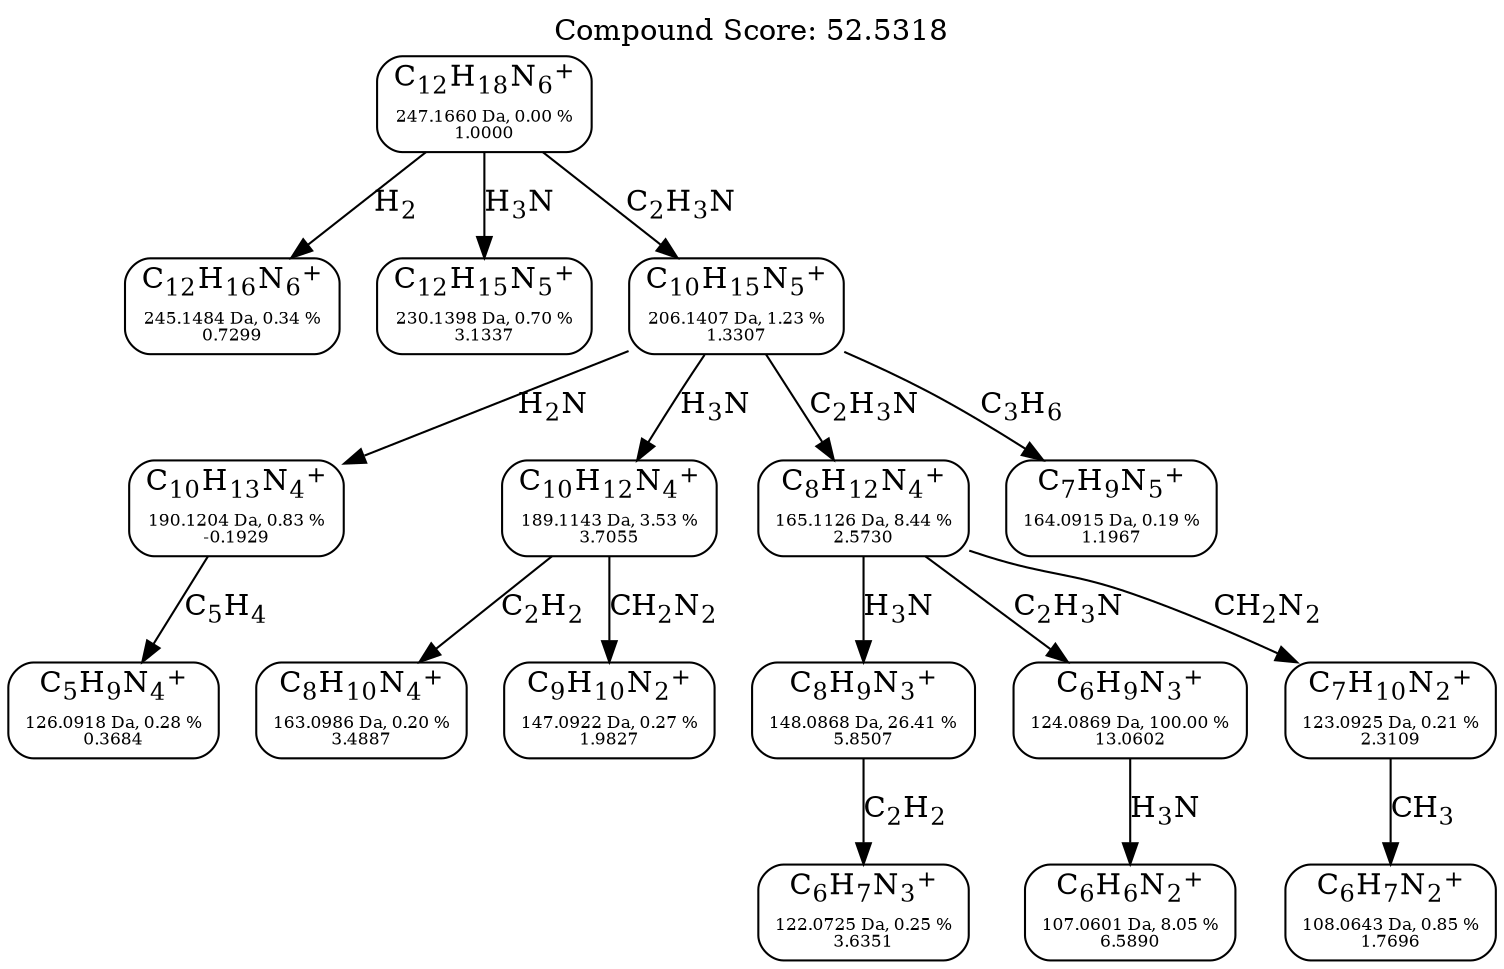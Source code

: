 strict digraph {
	node [shape=rect,style=rounded];
	labelloc="t";
	label="Compound Score: 52.5318";
	C12H19N6 [label=<C<SUB>12</SUB>H<SUB>18</SUB>N<SUB>6</SUB><SUP>+</SUP><FONT POINT-SIZE="8"><BR /> <BR />247.1660 Da, 0.00 %<BR />1.0000</FONT>>];
	C12H17N6 [label=<C<SUB>12</SUB>H<SUB>16</SUB>N<SUB>6</SUB><SUP>+</SUP><FONT POINT-SIZE="8"><BR /> <BR />245.1484 Da, 0.34 %<BR />0.7299</FONT>>];
	C12H16N5 [label=<C<SUB>12</SUB>H<SUB>15</SUB>N<SUB>5</SUB><SUP>+</SUP><FONT POINT-SIZE="8"><BR /> <BR />230.1398 Da, 0.70 %<BR />3.1337</FONT>>];
	C10H16N5 [label=<C<SUB>10</SUB>H<SUB>15</SUB>N<SUB>5</SUB><SUP>+</SUP><FONT POINT-SIZE="8"><BR /> <BR />206.1407 Da, 1.23 %<BR />1.3307</FONT>>];
	C10H14N4 [label=<C<SUB>10</SUB>H<SUB>13</SUB>N<SUB>4</SUB><SUP>+</SUP><FONT POINT-SIZE="8"><BR /> <BR />190.1204 Da, 0.83 %<BR />-0.1929</FONT>>];
	C10H13N4 [label=<C<SUB>10</SUB>H<SUB>12</SUB>N<SUB>4</SUB><SUP>+</SUP><FONT POINT-SIZE="8"><BR /> <BR />189.1143 Da, 3.53 %<BR />3.7055</FONT>>];
	C8H13N4 [label=<C<SUB>8</SUB>H<SUB>12</SUB>N<SUB>4</SUB><SUP>+</SUP><FONT POINT-SIZE="8"><BR /> <BR />165.1126 Da, 8.44 %<BR />2.5730</FONT>>];
	C7H10N5 [label=<C<SUB>7</SUB>H<SUB>9</SUB>N<SUB>5</SUB><SUP>+</SUP><FONT POINT-SIZE="8"><BR /> <BR />164.0915 Da, 0.19 %<BR />1.1967</FONT>>];
	C8H11N4 [label=<C<SUB>8</SUB>H<SUB>10</SUB>N<SUB>4</SUB><SUP>+</SUP><FONT POINT-SIZE="8"><BR /> <BR />163.0986 Da, 0.20 %<BR />3.4887</FONT>>];
	C8H10N3 [label=<C<SUB>8</SUB>H<SUB>9</SUB>N<SUB>3</SUB><SUP>+</SUP><FONT POINT-SIZE="8"><BR /> <BR />148.0868 Da, 26.41 %<BR />5.8507</FONT>>];
	C9H11N2 [label=<C<SUB>9</SUB>H<SUB>10</SUB>N<SUB>2</SUB><SUP>+</SUP><FONT POINT-SIZE="8"><BR /> <BR />147.0922 Da, 0.27 %<BR />1.9827</FONT>>];
	C5H10N4 [label=<C<SUB>5</SUB>H<SUB>9</SUB>N<SUB>4</SUB><SUP>+</SUP><FONT POINT-SIZE="8"><BR /> <BR />126.0918 Da, 0.28 %<BR />0.3684</FONT>>];
	C6H10N3 [label=<C<SUB>6</SUB>H<SUB>9</SUB>N<SUB>3</SUB><SUP>+</SUP><FONT POINT-SIZE="8"><BR /> <BR />124.0869 Da, 100.00 %<BR />13.0602</FONT>>];
	C7H11N2 [label=<C<SUB>7</SUB>H<SUB>10</SUB>N<SUB>2</SUB><SUP>+</SUP><FONT POINT-SIZE="8"><BR /> <BR />123.0925 Da, 0.21 %<BR />2.3109</FONT>>];
	C6H8N3 [label=<C<SUB>6</SUB>H<SUB>7</SUB>N<SUB>3</SUB><SUP>+</SUP><FONT POINT-SIZE="8"><BR /> <BR />122.0725 Da, 0.25 %<BR />3.6351</FONT>>];
	C6H8N2 [label=<C<SUB>6</SUB>H<SUB>7</SUB>N<SUB>2</SUB><SUP>+</SUP><FONT POINT-SIZE="8"><BR /> <BR />108.0643 Da, 0.85 %<BR />1.7696</FONT>>];
	C6H7N2 [label=<C<SUB>6</SUB>H<SUB>6</SUB>N<SUB>2</SUB><SUP>+</SUP><FONT POINT-SIZE="8"><BR /> <BR />107.0601 Da, 8.05 %<BR />6.5890</FONT>>];

	C12H19N6 -> C12H17N6 [label=<H<SUB>2</SUB>>];
	C12H19N6 -> C12H16N5 [label=<H<SUB>3</SUB>N>];
	C12H19N6 -> C10H16N5 [label=<C<SUB>2</SUB>H<SUB>3</SUB>N>];
	C10H16N5 -> C10H14N4 [label=<H<SUB>2</SUB>N>];
	C10H16N5 -> C10H13N4 [label=<H<SUB>3</SUB>N>];
	C10H16N5 -> C8H13N4 [label=<C<SUB>2</SUB>H<SUB>3</SUB>N>];
	C10H16N5 -> C7H10N5 [label=<C<SUB>3</SUB>H<SUB>6</SUB>>];
	C10H13N4 -> C8H11N4 [label=<C<SUB>2</SUB>H<SUB>2</SUB>>];
	C8H13N4 -> C8H10N3 [label=<H<SUB>3</SUB>N>];
	C10H13N4 -> C9H11N2 [label=<CH<SUB>2</SUB>N<SUB>2</SUB>>];
	C10H14N4 -> C5H10N4 [label=<C<SUB>5</SUB>H<SUB>4</SUB>>];
	C8H13N4 -> C6H10N3 [label=<C<SUB>2</SUB>H<SUB>3</SUB>N>];
	C8H13N4 -> C7H11N2 [label=<CH<SUB>2</SUB>N<SUB>2</SUB>>];
	C8H10N3 -> C6H8N3 [label=<C<SUB>2</SUB>H<SUB>2</SUB>>];
	C7H11N2 -> C6H8N2 [label=<CH<SUB>3</SUB>>];
	C6H10N3 -> C6H7N2 [label=<H<SUB>3</SUB>N>];
}